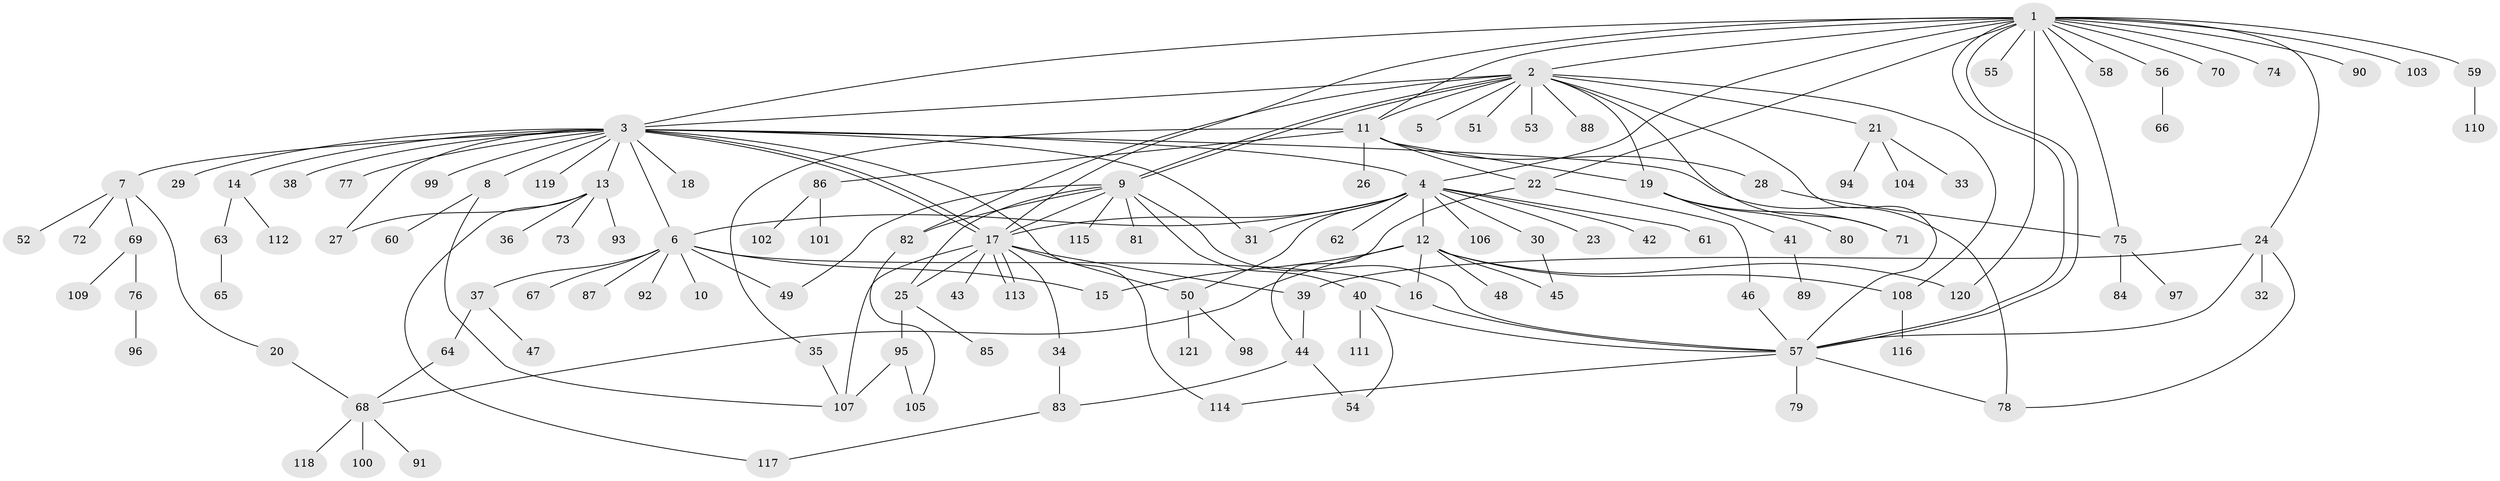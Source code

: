 // coarse degree distribution, {1: 0.49411764705882355, 10: 0.023529411764705882, 3: 0.09411764705882353, 12: 0.011764705882352941, 13: 0.011764705882352941, 7: 0.023529411764705882, 2: 0.17647058823529413, 18: 0.011764705882352941, 4: 0.08235294117647059, 6: 0.023529411764705882, 9: 0.011764705882352941, 8: 0.011764705882352941, 5: 0.011764705882352941, 17: 0.011764705882352941}
// Generated by graph-tools (version 1.1) at 2025/36/03/04/25 23:36:47]
// undirected, 121 vertices, 166 edges
graph export_dot {
  node [color=gray90,style=filled];
  1;
  2;
  3;
  4;
  5;
  6;
  7;
  8;
  9;
  10;
  11;
  12;
  13;
  14;
  15;
  16;
  17;
  18;
  19;
  20;
  21;
  22;
  23;
  24;
  25;
  26;
  27;
  28;
  29;
  30;
  31;
  32;
  33;
  34;
  35;
  36;
  37;
  38;
  39;
  40;
  41;
  42;
  43;
  44;
  45;
  46;
  47;
  48;
  49;
  50;
  51;
  52;
  53;
  54;
  55;
  56;
  57;
  58;
  59;
  60;
  61;
  62;
  63;
  64;
  65;
  66;
  67;
  68;
  69;
  70;
  71;
  72;
  73;
  74;
  75;
  76;
  77;
  78;
  79;
  80;
  81;
  82;
  83;
  84;
  85;
  86;
  87;
  88;
  89;
  90;
  91;
  92;
  93;
  94;
  95;
  96;
  97;
  98;
  99;
  100;
  101;
  102;
  103;
  104;
  105;
  106;
  107;
  108;
  109;
  110;
  111;
  112;
  113;
  114;
  115;
  116;
  117;
  118;
  119;
  120;
  121;
  1 -- 2;
  1 -- 3;
  1 -- 4;
  1 -- 11;
  1 -- 17;
  1 -- 22;
  1 -- 24;
  1 -- 55;
  1 -- 56;
  1 -- 57;
  1 -- 57;
  1 -- 58;
  1 -- 59;
  1 -- 70;
  1 -- 74;
  1 -- 75;
  1 -- 90;
  1 -- 103;
  1 -- 120;
  2 -- 3;
  2 -- 5;
  2 -- 9;
  2 -- 9;
  2 -- 11;
  2 -- 19;
  2 -- 21;
  2 -- 51;
  2 -- 53;
  2 -- 57;
  2 -- 71;
  2 -- 82;
  2 -- 88;
  2 -- 108;
  3 -- 4;
  3 -- 6;
  3 -- 7;
  3 -- 8;
  3 -- 13;
  3 -- 14;
  3 -- 17;
  3 -- 17;
  3 -- 18;
  3 -- 27;
  3 -- 29;
  3 -- 31;
  3 -- 38;
  3 -- 77;
  3 -- 78;
  3 -- 99;
  3 -- 114;
  3 -- 119;
  4 -- 6;
  4 -- 12;
  4 -- 17;
  4 -- 23;
  4 -- 30;
  4 -- 31;
  4 -- 42;
  4 -- 50;
  4 -- 61;
  4 -- 62;
  4 -- 106;
  6 -- 10;
  6 -- 15;
  6 -- 16;
  6 -- 37;
  6 -- 49;
  6 -- 67;
  6 -- 87;
  6 -- 92;
  7 -- 20;
  7 -- 52;
  7 -- 69;
  7 -- 72;
  8 -- 60;
  8 -- 107;
  9 -- 17;
  9 -- 25;
  9 -- 40;
  9 -- 49;
  9 -- 57;
  9 -- 81;
  9 -- 82;
  9 -- 115;
  11 -- 19;
  11 -- 22;
  11 -- 26;
  11 -- 28;
  11 -- 35;
  11 -- 86;
  12 -- 15;
  12 -- 16;
  12 -- 45;
  12 -- 48;
  12 -- 68;
  12 -- 108;
  12 -- 120;
  13 -- 27;
  13 -- 36;
  13 -- 73;
  13 -- 93;
  13 -- 117;
  14 -- 63;
  14 -- 112;
  16 -- 57;
  17 -- 25;
  17 -- 34;
  17 -- 39;
  17 -- 43;
  17 -- 50;
  17 -- 107;
  17 -- 113;
  17 -- 113;
  19 -- 41;
  19 -- 71;
  19 -- 80;
  20 -- 68;
  21 -- 33;
  21 -- 94;
  21 -- 104;
  22 -- 44;
  22 -- 46;
  24 -- 32;
  24 -- 39;
  24 -- 57;
  24 -- 78;
  25 -- 85;
  25 -- 95;
  28 -- 75;
  30 -- 45;
  34 -- 83;
  35 -- 107;
  37 -- 47;
  37 -- 64;
  39 -- 44;
  40 -- 54;
  40 -- 57;
  40 -- 111;
  41 -- 89;
  44 -- 54;
  44 -- 83;
  46 -- 57;
  50 -- 98;
  50 -- 121;
  56 -- 66;
  57 -- 78;
  57 -- 79;
  57 -- 114;
  59 -- 110;
  63 -- 65;
  64 -- 68;
  68 -- 91;
  68 -- 100;
  68 -- 118;
  69 -- 76;
  69 -- 109;
  75 -- 84;
  75 -- 97;
  76 -- 96;
  82 -- 105;
  83 -- 117;
  86 -- 101;
  86 -- 102;
  95 -- 105;
  95 -- 107;
  108 -- 116;
}
